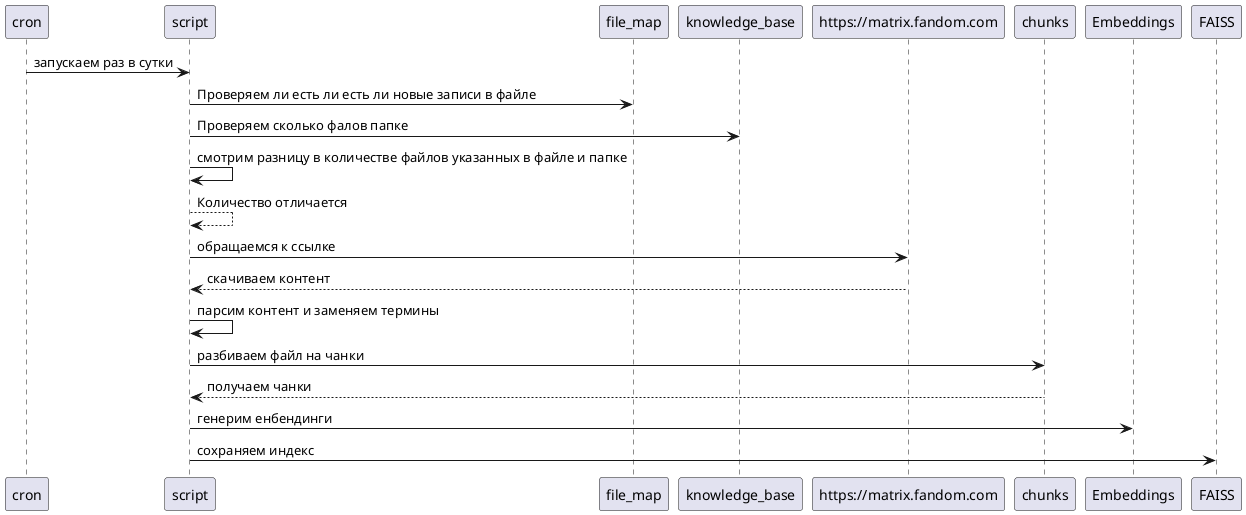 @startuml
cron -> script: запускаем раз в сутки
script -> file_map: Проверяем ли есть ли есть ли новые записи в файле
script -> knowledge_base: Проверяем сколько фалов папке
script -> script: смотрим разницу в количестве файлов указанных в файле и папке
script --> script: Количество отличается
script -> "https://matrix.fandom.com": обращаемся к ссылке
script <-- "https://matrix.fandom.com": скачиваем контент
script -> script: парсим контент и заменяем термины
script -> chunks: разбиваем файл на чанки
script <-- chunks: получаем чанки
script -> Embeddings: генерим енбендинги
script -> FAISS: сохраняем индекс

@enduml
